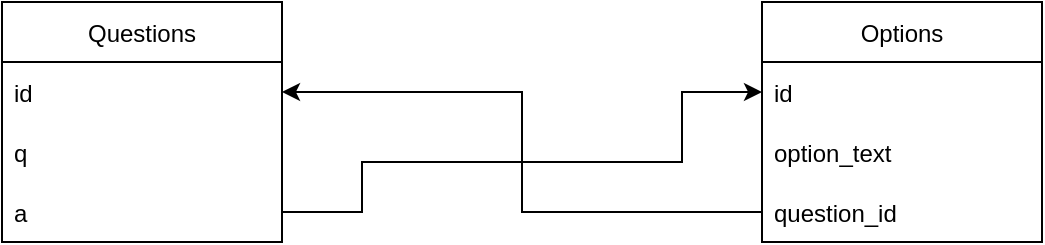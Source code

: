 <mxfile version="16.6.3" type="github">
  <diagram id="R2lEEEUBdFMjLlhIrx00" name="Page-1">
    <mxGraphModel dx="978" dy="501" grid="1" gridSize="10" guides="1" tooltips="1" connect="1" arrows="1" fold="1" page="1" pageScale="1" pageWidth="850" pageHeight="1100" math="0" shadow="0" extFonts="Permanent Marker^https://fonts.googleapis.com/css?family=Permanent+Marker">
      <root>
        <mxCell id="0" />
        <mxCell id="1" parent="0" />
        <mxCell id="fzhBYGgST6QP8ToaHlIU-1" value="Questions" style="swimlane;fontStyle=0;childLayout=stackLayout;horizontal=1;startSize=30;horizontalStack=0;resizeParent=1;resizeParentMax=0;resizeLast=0;collapsible=1;marginBottom=0;" vertex="1" parent="1">
          <mxGeometry x="100" y="160" width="140" height="120" as="geometry" />
        </mxCell>
        <mxCell id="fzhBYGgST6QP8ToaHlIU-2" value="id" style="text;strokeColor=none;fillColor=none;align=left;verticalAlign=middle;spacingLeft=4;spacingRight=4;overflow=hidden;points=[[0,0.5],[1,0.5]];portConstraint=eastwest;rotatable=0;" vertex="1" parent="fzhBYGgST6QP8ToaHlIU-1">
          <mxGeometry y="30" width="140" height="30" as="geometry" />
        </mxCell>
        <mxCell id="fzhBYGgST6QP8ToaHlIU-3" value="q" style="text;strokeColor=none;fillColor=none;align=left;verticalAlign=middle;spacingLeft=4;spacingRight=4;overflow=hidden;points=[[0,0.5],[1,0.5]];portConstraint=eastwest;rotatable=0;" vertex="1" parent="fzhBYGgST6QP8ToaHlIU-1">
          <mxGeometry y="60" width="140" height="30" as="geometry" />
        </mxCell>
        <mxCell id="fzhBYGgST6QP8ToaHlIU-4" value="a" style="text;strokeColor=none;fillColor=none;align=left;verticalAlign=middle;spacingLeft=4;spacingRight=4;overflow=hidden;points=[[0,0.5],[1,0.5]];portConstraint=eastwest;rotatable=0;" vertex="1" parent="fzhBYGgST6QP8ToaHlIU-1">
          <mxGeometry y="90" width="140" height="30" as="geometry" />
        </mxCell>
        <mxCell id="fzhBYGgST6QP8ToaHlIU-5" value="Options" style="swimlane;fontStyle=0;childLayout=stackLayout;horizontal=1;startSize=30;horizontalStack=0;resizeParent=1;resizeParentMax=0;resizeLast=0;collapsible=1;marginBottom=0;" vertex="1" parent="1">
          <mxGeometry x="480" y="160" width="140" height="120" as="geometry" />
        </mxCell>
        <mxCell id="fzhBYGgST6QP8ToaHlIU-6" value="id" style="text;strokeColor=none;fillColor=none;align=left;verticalAlign=middle;spacingLeft=4;spacingRight=4;overflow=hidden;points=[[0,0.5],[1,0.5]];portConstraint=eastwest;rotatable=0;" vertex="1" parent="fzhBYGgST6QP8ToaHlIU-5">
          <mxGeometry y="30" width="140" height="30" as="geometry" />
        </mxCell>
        <mxCell id="fzhBYGgST6QP8ToaHlIU-10" value="option_text" style="text;strokeColor=none;fillColor=none;align=left;verticalAlign=middle;spacingLeft=4;spacingRight=4;overflow=hidden;points=[[0,0.5],[1,0.5]];portConstraint=eastwest;rotatable=0;" vertex="1" parent="fzhBYGgST6QP8ToaHlIU-5">
          <mxGeometry y="60" width="140" height="30" as="geometry" />
        </mxCell>
        <mxCell id="fzhBYGgST6QP8ToaHlIU-7" value="question_id" style="text;strokeColor=none;fillColor=none;align=left;verticalAlign=middle;spacingLeft=4;spacingRight=4;overflow=hidden;points=[[0,0.5],[1,0.5]];portConstraint=eastwest;rotatable=0;" vertex="1" parent="fzhBYGgST6QP8ToaHlIU-5">
          <mxGeometry y="90" width="140" height="30" as="geometry" />
        </mxCell>
        <mxCell id="fzhBYGgST6QP8ToaHlIU-12" style="edgeStyle=orthogonalEdgeStyle;rounded=0;orthogonalLoop=1;jettySize=auto;html=1;entryX=1;entryY=0.5;entryDx=0;entryDy=0;" edge="1" parent="1" source="fzhBYGgST6QP8ToaHlIU-7" target="fzhBYGgST6QP8ToaHlIU-2">
          <mxGeometry relative="1" as="geometry" />
        </mxCell>
        <mxCell id="fzhBYGgST6QP8ToaHlIU-13" style="edgeStyle=orthogonalEdgeStyle;rounded=0;orthogonalLoop=1;jettySize=auto;html=1;exitX=1;exitY=0.5;exitDx=0;exitDy=0;entryX=0;entryY=0.5;entryDx=0;entryDy=0;" edge="1" parent="1" source="fzhBYGgST6QP8ToaHlIU-4" target="fzhBYGgST6QP8ToaHlIU-6">
          <mxGeometry relative="1" as="geometry">
            <Array as="points">
              <mxPoint x="280" y="265" />
              <mxPoint x="280" y="240" />
              <mxPoint x="440" y="240" />
              <mxPoint x="440" y="205" />
            </Array>
          </mxGeometry>
        </mxCell>
      </root>
    </mxGraphModel>
  </diagram>
</mxfile>
